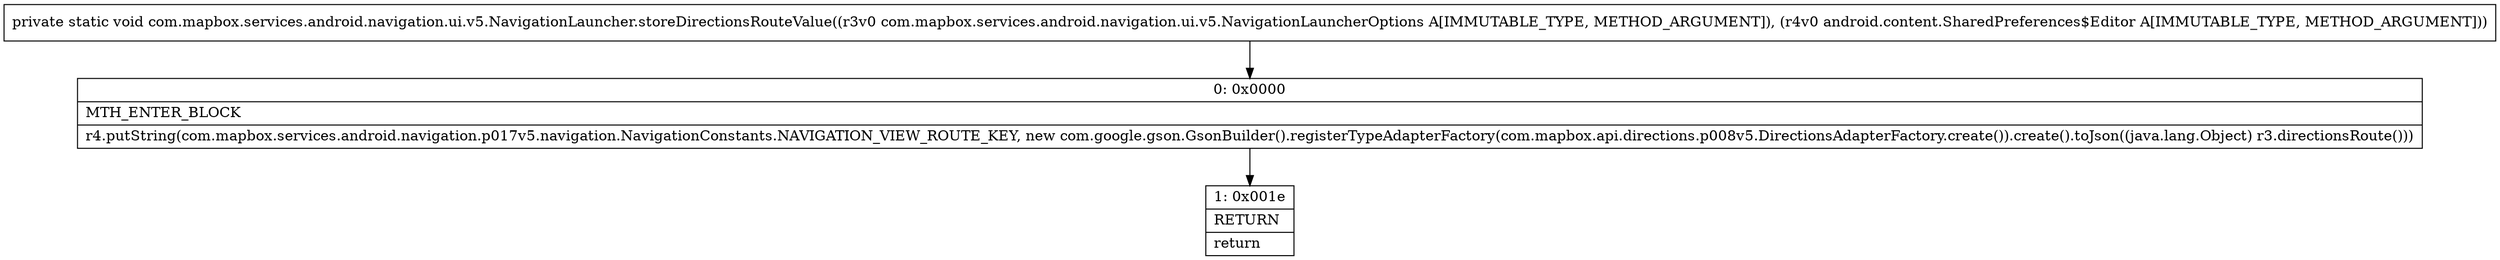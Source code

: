 digraph "CFG forcom.mapbox.services.android.navigation.ui.v5.NavigationLauncher.storeDirectionsRouteValue(Lcom\/mapbox\/services\/android\/navigation\/ui\/v5\/NavigationLauncherOptions;Landroid\/content\/SharedPreferences$Editor;)V" {
Node_0 [shape=record,label="{0\:\ 0x0000|MTH_ENTER_BLOCK\l|r4.putString(com.mapbox.services.android.navigation.p017v5.navigation.NavigationConstants.NAVIGATION_VIEW_ROUTE_KEY, new com.google.gson.GsonBuilder().registerTypeAdapterFactory(com.mapbox.api.directions.p008v5.DirectionsAdapterFactory.create()).create().toJson((java.lang.Object) r3.directionsRoute()))\l}"];
Node_1 [shape=record,label="{1\:\ 0x001e|RETURN\l|return\l}"];
MethodNode[shape=record,label="{private static void com.mapbox.services.android.navigation.ui.v5.NavigationLauncher.storeDirectionsRouteValue((r3v0 com.mapbox.services.android.navigation.ui.v5.NavigationLauncherOptions A[IMMUTABLE_TYPE, METHOD_ARGUMENT]), (r4v0 android.content.SharedPreferences$Editor A[IMMUTABLE_TYPE, METHOD_ARGUMENT])) }"];
MethodNode -> Node_0;
Node_0 -> Node_1;
}


